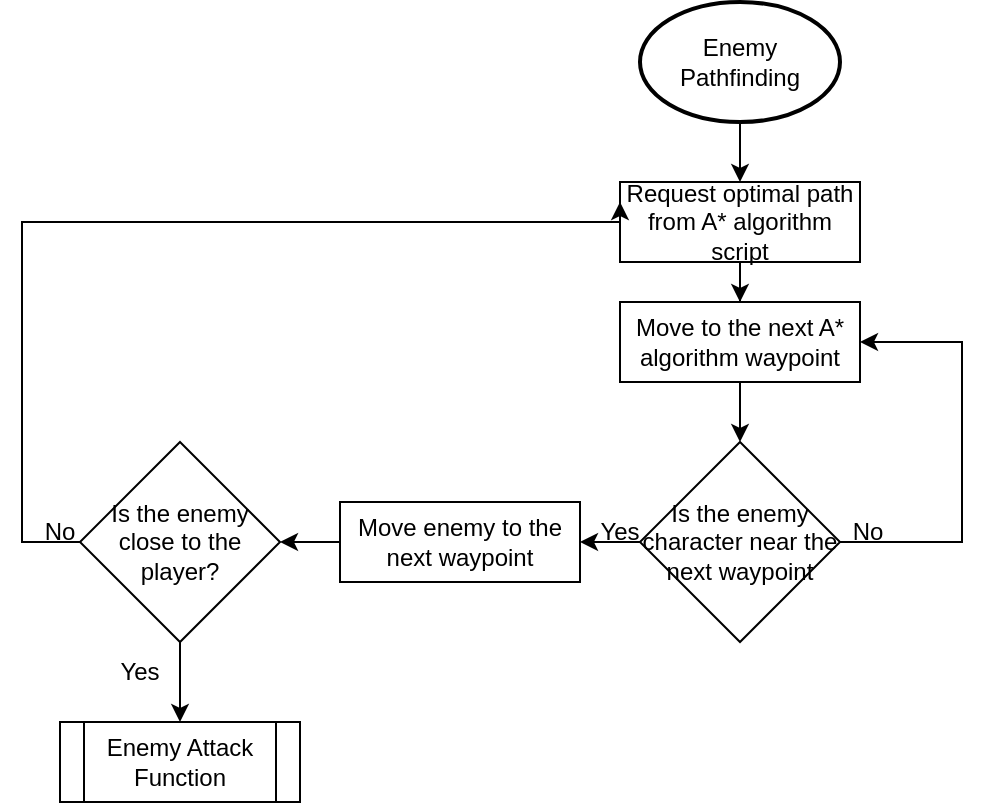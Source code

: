 <mxfile version="22.0.0" type="device">
  <diagram name="Page-1" id="-vQ0L_d54-Zn_x9aguxv">
    <mxGraphModel dx="2074" dy="844" grid="0" gridSize="10" guides="1" tooltips="1" connect="1" arrows="1" fold="1" page="0" pageScale="1" pageWidth="827" pageHeight="1169" math="0" shadow="0">
      <root>
        <mxCell id="0" />
        <mxCell id="1" parent="0" />
        <mxCell id="FTPK-w9koMFh58YKB5Lr-3" value="" style="edgeStyle=orthogonalEdgeStyle;rounded=0;orthogonalLoop=1;jettySize=auto;html=1;" parent="1" source="FTPK-w9koMFh58YKB5Lr-1" target="FTPK-w9koMFh58YKB5Lr-2" edge="1">
          <mxGeometry relative="1" as="geometry" />
        </mxCell>
        <mxCell id="FTPK-w9koMFh58YKB5Lr-1" value="Enemy Pathfinding" style="strokeWidth=2;html=1;shape=mxgraph.flowchart.start_1;whiteSpace=wrap;" parent="1" vertex="1">
          <mxGeometry x="300" y="80" width="100" height="60" as="geometry" />
        </mxCell>
        <mxCell id="FTPK-w9koMFh58YKB5Lr-5" value="" style="edgeStyle=orthogonalEdgeStyle;rounded=0;orthogonalLoop=1;jettySize=auto;html=1;" parent="1" source="FTPK-w9koMFh58YKB5Lr-2" target="FTPK-w9koMFh58YKB5Lr-4" edge="1">
          <mxGeometry relative="1" as="geometry" />
        </mxCell>
        <mxCell id="FTPK-w9koMFh58YKB5Lr-2" value="Request optimal path from A* algorithm script" style="rounded=0;whiteSpace=wrap;html=1;" parent="1" vertex="1">
          <mxGeometry x="290" y="170" width="120" height="40" as="geometry" />
        </mxCell>
        <mxCell id="FTPK-w9koMFh58YKB5Lr-8" value="" style="edgeStyle=orthogonalEdgeStyle;rounded=0;orthogonalLoop=1;jettySize=auto;html=1;" parent="1" source="FTPK-w9koMFh58YKB5Lr-4" target="FTPK-w9koMFh58YKB5Lr-7" edge="1">
          <mxGeometry relative="1" as="geometry" />
        </mxCell>
        <mxCell id="FTPK-w9koMFh58YKB5Lr-4" value="Move to the next A* algorithm waypoint" style="rounded=0;whiteSpace=wrap;html=1;" parent="1" vertex="1">
          <mxGeometry x="290" y="230" width="120" height="40" as="geometry" />
        </mxCell>
        <mxCell id="FTPK-w9koMFh58YKB5Lr-11" value="" style="edgeStyle=orthogonalEdgeStyle;rounded=0;orthogonalLoop=1;jettySize=auto;html=1;" parent="1" source="FTPK-w9koMFh58YKB5Lr-7" target="FTPK-w9koMFh58YKB5Lr-10" edge="1">
          <mxGeometry relative="1" as="geometry" />
        </mxCell>
        <mxCell id="FTPK-w9koMFh58YKB5Lr-20" style="edgeStyle=orthogonalEdgeStyle;rounded=0;orthogonalLoop=1;jettySize=auto;html=1;entryX=1;entryY=0.5;entryDx=0;entryDy=0;" parent="1" source="FTPK-w9koMFh58YKB5Lr-7" target="FTPK-w9koMFh58YKB5Lr-4" edge="1">
          <mxGeometry relative="1" as="geometry">
            <mxPoint x="460" y="240" as="targetPoint" />
            <Array as="points">
              <mxPoint x="461" y="350" />
              <mxPoint x="461" y="250" />
            </Array>
          </mxGeometry>
        </mxCell>
        <mxCell id="FTPK-w9koMFh58YKB5Lr-7" value="Is the enemy character near the next waypoint" style="rhombus;whiteSpace=wrap;html=1;" parent="1" vertex="1">
          <mxGeometry x="300" y="300" width="100" height="100" as="geometry" />
        </mxCell>
        <mxCell id="FTPK-w9koMFh58YKB5Lr-16" value="" style="edgeStyle=orthogonalEdgeStyle;rounded=0;orthogonalLoop=1;jettySize=auto;html=1;" parent="1" source="FTPK-w9koMFh58YKB5Lr-10" target="FTPK-w9koMFh58YKB5Lr-15" edge="1">
          <mxGeometry relative="1" as="geometry" />
        </mxCell>
        <mxCell id="FTPK-w9koMFh58YKB5Lr-10" value="Move enemy to the next waypoint" style="rounded=0;whiteSpace=wrap;html=1;" parent="1" vertex="1">
          <mxGeometry x="150" y="330" width="120" height="40" as="geometry" />
        </mxCell>
        <mxCell id="FTPK-w9koMFh58YKB5Lr-17" style="edgeStyle=orthogonalEdgeStyle;rounded=0;orthogonalLoop=1;jettySize=auto;html=1;entryX=0;entryY=0.25;entryDx=0;entryDy=0;" parent="1" source="FTPK-w9koMFh58YKB5Lr-15" target="FTPK-w9koMFh58YKB5Lr-2" edge="1">
          <mxGeometry relative="1" as="geometry">
            <mxPoint x="-10" y="180" as="targetPoint" />
            <Array as="points">
              <mxPoint x="-9" y="350" />
              <mxPoint x="-9" y="190" />
              <mxPoint x="290" y="190" />
            </Array>
          </mxGeometry>
        </mxCell>
        <mxCell id="FTPK-w9koMFh58YKB5Lr-19" value="" style="edgeStyle=orthogonalEdgeStyle;rounded=0;orthogonalLoop=1;jettySize=auto;html=1;" parent="1" source="FTPK-w9koMFh58YKB5Lr-15" target="FTPK-w9koMFh58YKB5Lr-18" edge="1">
          <mxGeometry relative="1" as="geometry" />
        </mxCell>
        <mxCell id="FTPK-w9koMFh58YKB5Lr-15" value="Is the enemy close to the player?" style="rhombus;whiteSpace=wrap;html=1;" parent="1" vertex="1">
          <mxGeometry x="20" y="300" width="100" height="100" as="geometry" />
        </mxCell>
        <mxCell id="FTPK-w9koMFh58YKB5Lr-18" value="Enemy Attack Function" style="shape=process;whiteSpace=wrap;html=1;backgroundOutline=1;" parent="1" vertex="1">
          <mxGeometry x="10" y="440" width="120" height="40" as="geometry" />
        </mxCell>
        <mxCell id="S45b7HCmTc0vVKi6pszH-1" value="Yes" style="text;html=1;strokeColor=none;fillColor=none;align=center;verticalAlign=middle;whiteSpace=wrap;rounded=0;" vertex="1" parent="1">
          <mxGeometry x="260" y="330" width="60" height="30" as="geometry" />
        </mxCell>
        <mxCell id="S45b7HCmTc0vVKi6pszH-2" value="No" style="text;html=1;strokeColor=none;fillColor=none;align=center;verticalAlign=middle;whiteSpace=wrap;rounded=0;" vertex="1" parent="1">
          <mxGeometry x="384" y="330" width="60" height="30" as="geometry" />
        </mxCell>
        <mxCell id="S45b7HCmTc0vVKi6pszH-3" value="Yes" style="text;html=1;strokeColor=none;fillColor=none;align=center;verticalAlign=middle;whiteSpace=wrap;rounded=0;" vertex="1" parent="1">
          <mxGeometry x="20" y="400" width="60" height="30" as="geometry" />
        </mxCell>
        <mxCell id="S45b7HCmTc0vVKi6pszH-4" value="No" style="text;html=1;strokeColor=none;fillColor=none;align=center;verticalAlign=middle;whiteSpace=wrap;rounded=0;" vertex="1" parent="1">
          <mxGeometry x="-20" y="330" width="60" height="30" as="geometry" />
        </mxCell>
      </root>
    </mxGraphModel>
  </diagram>
</mxfile>
